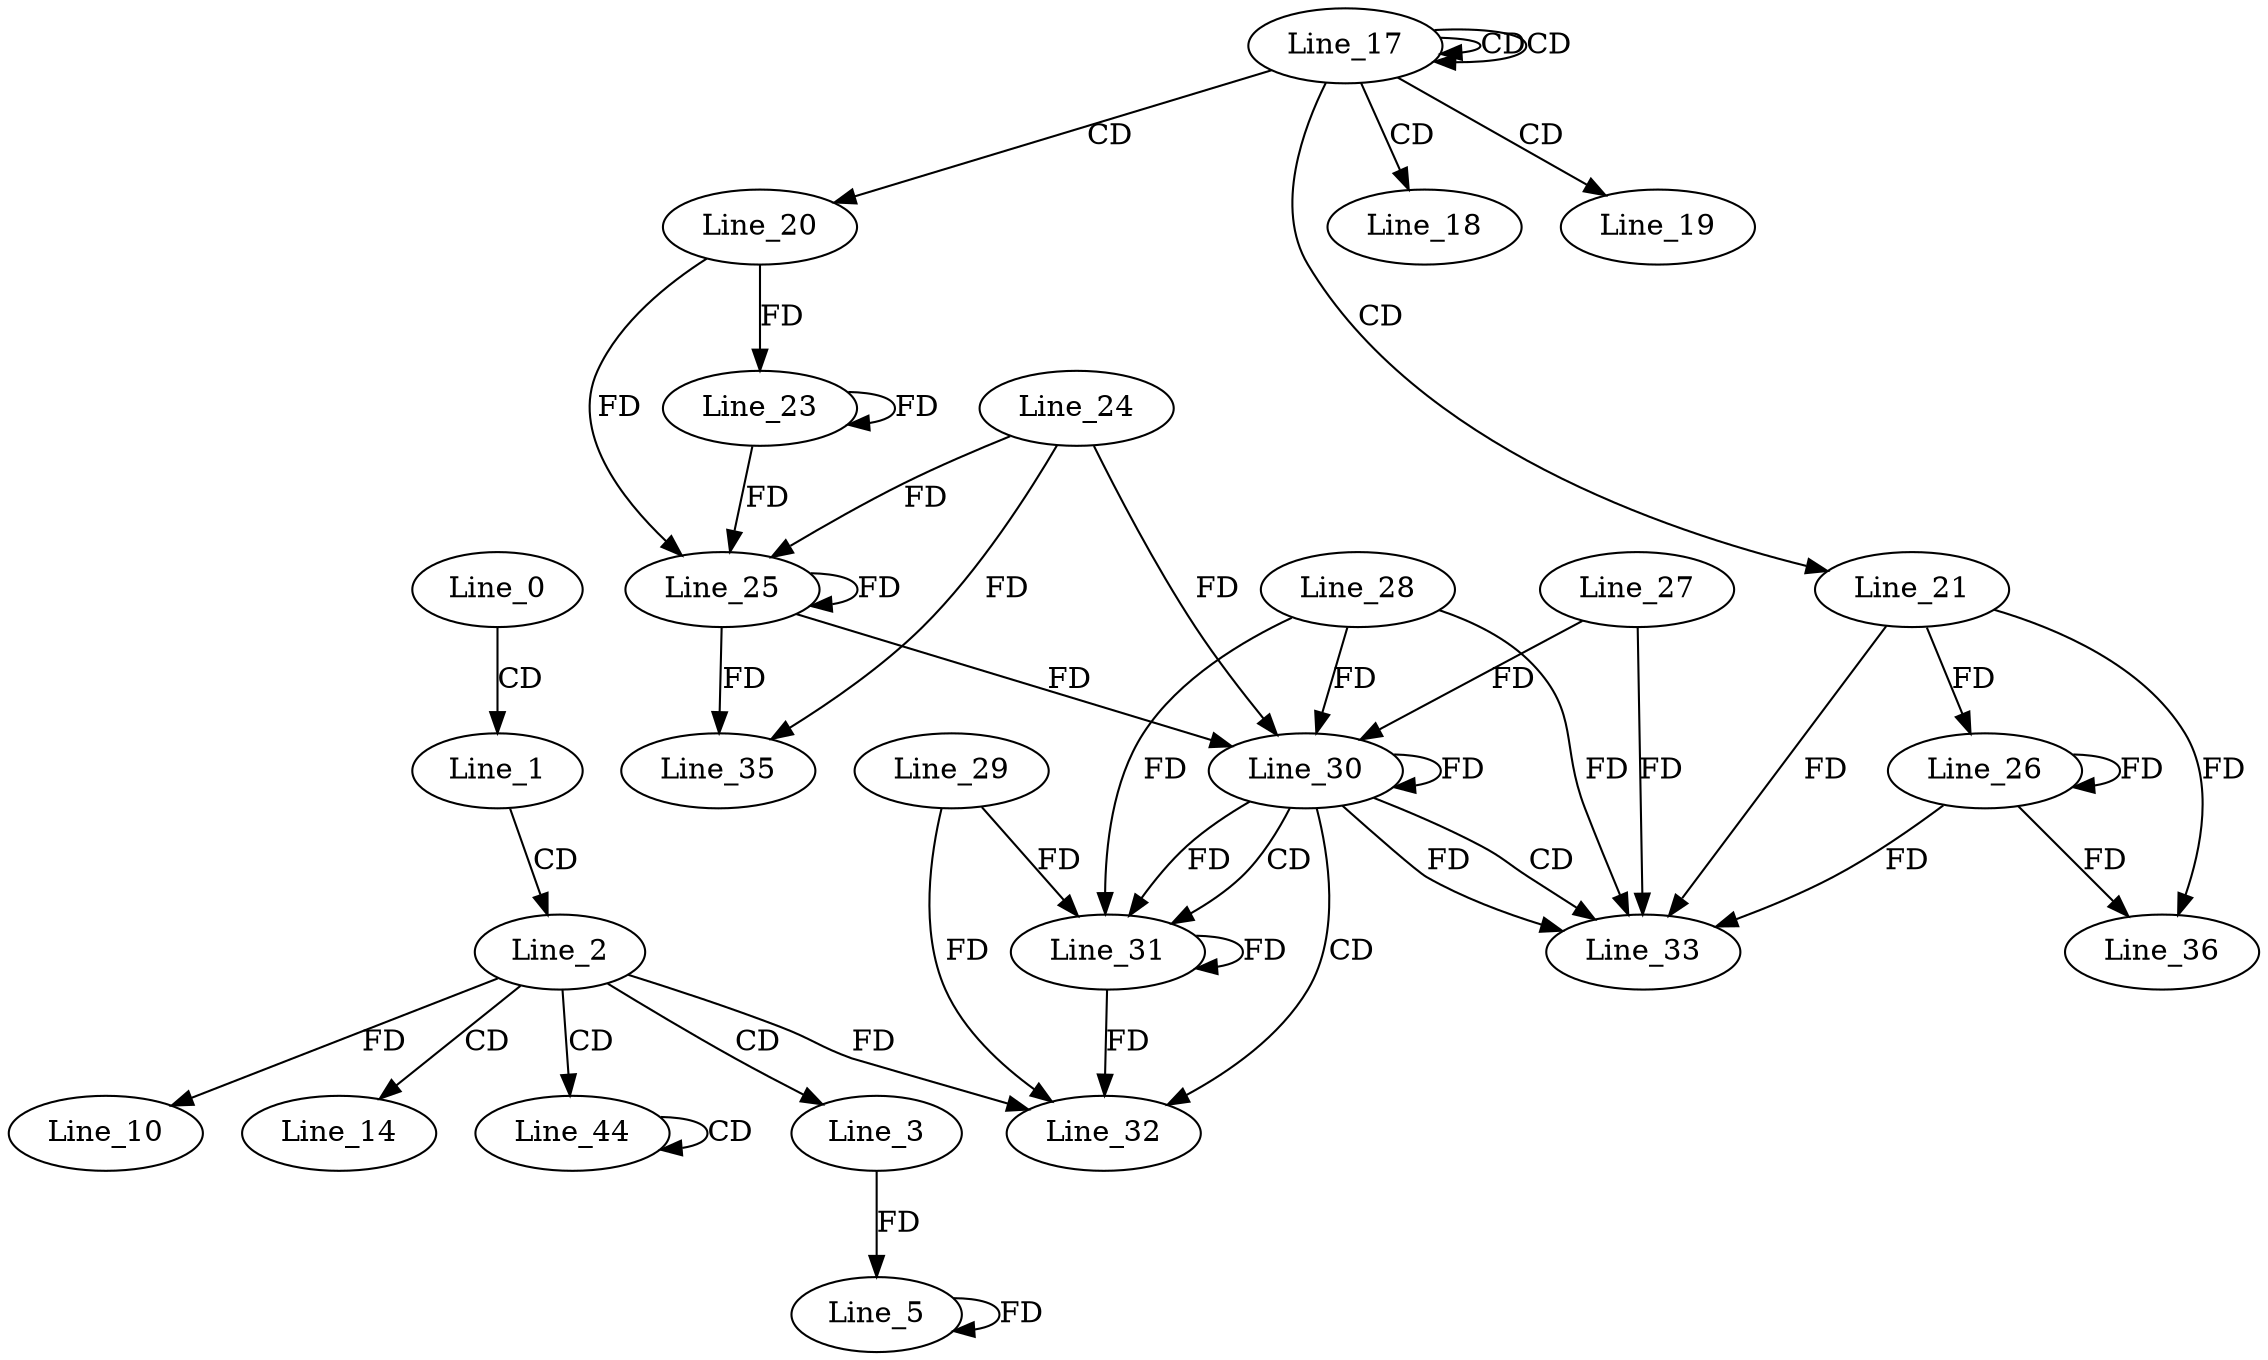 digraph G {
  Line_0;
  Line_1;
  Line_2;
  Line_3;
  Line_5;
  Line_5;
  Line_10;
  Line_14;
  Line_17;
  Line_17;
  Line_17;
  Line_18;
  Line_19;
  Line_20;
  Line_21;
  Line_23;
  Line_24;
  Line_25;
  Line_25;
  Line_26;
  Line_30;
  Line_28;
  Line_30;
  Line_27;
  Line_30;
  Line_31;
  Line_29;
  Line_32;
  Line_33;
  Line_35;
  Line_36;
  Line_44;
  Line_44;
  Line_0 -> Line_1 [ label="CD" ];
  Line_1 -> Line_2 [ label="CD" ];
  Line_2 -> Line_3 [ label="CD" ];
  Line_3 -> Line_5 [ label="FD" ];
  Line_5 -> Line_5 [ label="FD" ];
  Line_2 -> Line_10 [ label="FD" ];
  Line_2 -> Line_14 [ label="CD" ];
  Line_17 -> Line_17 [ label="CD" ];
  Line_17 -> Line_17 [ label="CD" ];
  Line_17 -> Line_18 [ label="CD" ];
  Line_17 -> Line_19 [ label="CD" ];
  Line_17 -> Line_20 [ label="CD" ];
  Line_17 -> Line_21 [ label="CD" ];
  Line_20 -> Line_23 [ label="FD" ];
  Line_23 -> Line_23 [ label="FD" ];
  Line_24 -> Line_25 [ label="FD" ];
  Line_25 -> Line_25 [ label="FD" ];
  Line_20 -> Line_25 [ label="FD" ];
  Line_23 -> Line_25 [ label="FD" ];
  Line_21 -> Line_26 [ label="FD" ];
  Line_26 -> Line_26 [ label="FD" ];
  Line_30 -> Line_30 [ label="FD" ];
  Line_28 -> Line_30 [ label="FD" ];
  Line_24 -> Line_30 [ label="FD" ];
  Line_25 -> Line_30 [ label="FD" ];
  Line_27 -> Line_30 [ label="FD" ];
  Line_30 -> Line_31 [ label="CD" ];
  Line_31 -> Line_31 [ label="FD" ];
  Line_29 -> Line_31 [ label="FD" ];
  Line_30 -> Line_31 [ label="FD" ];
  Line_28 -> Line_31 [ label="FD" ];
  Line_30 -> Line_32 [ label="CD" ];
  Line_2 -> Line_32 [ label="FD" ];
  Line_31 -> Line_32 [ label="FD" ];
  Line_29 -> Line_32 [ label="FD" ];
  Line_30 -> Line_33 [ label="CD" ];
  Line_21 -> Line_33 [ label="FD" ];
  Line_26 -> Line_33 [ label="FD" ];
  Line_27 -> Line_33 [ label="FD" ];
  Line_30 -> Line_33 [ label="FD" ];
  Line_28 -> Line_33 [ label="FD" ];
  Line_24 -> Line_35 [ label="FD" ];
  Line_25 -> Line_35 [ label="FD" ];
  Line_21 -> Line_36 [ label="FD" ];
  Line_26 -> Line_36 [ label="FD" ];
  Line_2 -> Line_44 [ label="CD" ];
  Line_44 -> Line_44 [ label="CD" ];
}
